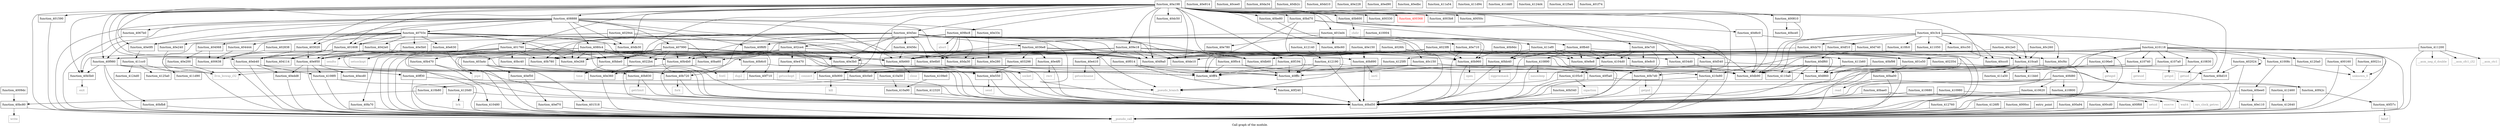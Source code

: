 digraph "Call graph of the module." {
  label="Call graph of the module.";
  node [shape=record];

  Node_function_402838 [label="{function_402838}"];
  Node_function_40bc40 [label="{function_40bc40}"];
  Node_function_409e18 [label="{function_409e18}"];
  Node_function_40bb40 [label="{function_40bb40}"];
  Node_function_40b7d0 [label="{function_40b7d0}"];
  Node_function_40bce0 [label="{function_40bce0}"];
  Node_function_40bd10 [label="{function_40bd10}"];
  Node_function_40bd50 [label="{function_40bd50}"];
  Node_function_40bd70 [label="{function_40bd70}"];
  Node_function_40a198 [label="{function_40a198}"];
  Node_function_40bc60 [label="{function_40bc60}"];
  Node_function_402944 [label="{function_402944}"];
  Node_function_402ce4 [label="{function_402ce4}"];
  Node_function_40b470 [label="{function_40b470}"];
  Node_function_40bae0 [label="{function_40bae0}"];
  Node_function_403020 [label="{function_403020}"];
  Node_function_403298 [label="{function_403298}"];
  Node_function_4034d0 [label="{function_4034d0}"];
  Node_function_4036e8 [label="{function_4036e8}"];
  Node_function_403a4c [label="{function_403a4c}"];
  Node_function_404068 [label="{function_404068}"];
  Node_function_4067b0 [label="{function_4067b0}"];
  Node_function_40b830 [label="{function_40b830}"];
  Node_function_404444 [label="{function_404444}"];
  Node_function_40b4b0 [label="{function_40b4b0}"];
  Node_function_40b540 [label="{function_40b540}"];
  Node_function_40456c [label="{function_40456c}"];
  Node_function_40b5b0 [label="{function_40b5b0}"];
  Node_function_40703c [label="{function_40703c}"];
  Node_function_40b890 [label="{function_40b890}"];
  Node_function_40b900 [label="{function_40b900}"];
  Node_function_40b600 [label="{function_40b600}"];
  Node_function_407990 [label="{function_407990}"];
  Node_function_40bbe0 [label="{function_40bbe0}"];
  Node_function_4045ec [label="{function_4045ec}"];
  Node_function_40b660 [label="{function_40b660}"];
  Node_function_40b960 [label="{function_40b960}"];
  Node_function_4080c4 [label="{function_4080c4}"];
  Node_function_40ba60 [label="{function_40ba60}"];
  Node_function_404114 [label="{function_404114}"];
  Node_function_40b6c0 [label="{function_40b6c0}"];
  Node_function_4042e0 [label="{function_4042e0}"];
  Node_function_40b720 [label="{function_40b720}"];
  Node_function_40b9dc [label="{function_40b9dc}"];
  Node_function_408888 [label="{function_408888}"];
  Node_function_409bc8 [label="{function_409bc8}"];
  Node_function_40ba00 [label="{function_40ba00}"];
  Node_function_40b780 [label="{function_40b780}"];
  Node_function_40be80 [label="{function_40be80}"];
  Node_function_40bee0 [label="{function_40bee0}"];
  Node_function_40bf98 [label="{function_40bf98}"];
  Node_function_40bfb8 [label="{function_40bfb8}"];
  Node_function_40c0e0 [label="{function_40c0e0}"];
  Node_function_40c150 [label="{function_40c150}"];
  Node_function_40c260 [label="{function_40c260}"];
  Node_function_40e8e8 [label="{function_40e8e8}"];
  Node_function_40e914 [label="{function_40e914}"];
  Node_function_40bc80 [label="{function_40bc80}"];
  Node_function_412760 [label="{function_412760}"];
  Node___asm_neg_d_double [color="gray50", fontcolor="gray50", label="{__asm_neg_d_double}"];
  Node___asm_cfc1_i32 [color="gray50", fontcolor="gray50", label="{__asm_cfc1_i32}"];
  Node___asm_ctc1 [color="gray50", fontcolor="gray50", label="{__asm_ctc1}"];
  Node_unknown_0 [color="gray50", fontcolor="gray50", label="{unknown_0}"];
  Node_pipe [color="gray50", fontcolor="gray50", label="{pipe}"];
  Node_fcntl [color="gray50", fontcolor="gray50", label="{fcntl}"];
  Node_exit [color="gray50", fontcolor="gray50", label="{exit}"];
  Node_chdir [color="gray50", fontcolor="gray50", label="{chdir}"];
  Node_close [color="gray50", fontcolor="gray50", label="{close}"];
  Node_dup2 [color="gray50", fontcolor="gray50", label="{dup2}"];
  Node_fork [color="gray50", fontcolor="gray50", label="{fork}"];
  Node_getpid [color="gray50", fontcolor="gray50", label="{getpid}"];
  Node_getrlimit [color="gray50", fontcolor="gray50", label="{getrlimit}"];
  Node_ioctl [color="gray50", fontcolor="gray50", label="{ioctl}"];
  Node_kill [color="gray50", fontcolor="gray50", label="{kill}"];
  Node_open [color="gray50", fontcolor="gray50", label="{open}"];
  Node_read [color="gray50", fontcolor="gray50", label="{read}"];
  Node_setsid [color="gray50", fontcolor="gray50", label="{setsid}"];
  Node_sigprocmask [color="gray50", fontcolor="gray50", label="{sigprocmask}"];
  Node_time [color="gray50", fontcolor="gray50", label="{time}"];
  Node_write [color="gray50", fontcolor="gray50", label="{write}"];
  Node_connect [color="gray50", fontcolor="gray50", label="{connect}"];
  Node_getsockname [color="gray50", fontcolor="gray50", label="{getsockname}"];
  Node_getsockopt [color="gray50", fontcolor="gray50", label="{getsockopt}"];
  Node_recv [color="gray50", fontcolor="gray50", label="{recv}"];
  Node_send [color="gray50", fontcolor="gray50", label="{send}"];
  Node_sendto [color="gray50", fontcolor="gray50", label="{sendto}"];
  Node_setsockopt [color="gray50", fontcolor="gray50", label="{setsockopt}"];
  Node_socket [color="gray50", fontcolor="gray50", label="{socket}"];
  Node_sigaction [color="gray50", fontcolor="gray50", label="{sigaction}"];
  Node_sys_clock_getres [color="gray50", fontcolor="gray50", label="{sys_clock_getres}"];
  Node_execve [color="gray50", fontcolor="gray50", label="{execve}"];
  Node_getegid [color="gray50", fontcolor="gray50", label="{getegid}"];
  Node_geteuid [color="gray50", fontcolor="gray50", label="{geteuid}"];
  Node_getgid [color="gray50", fontcolor="gray50", label="{getgid}"];
  Node_getuid [color="gray50", fontcolor="gray50", label="{getuid}"];
  Node_nanosleep [color="gray50", fontcolor="gray50", label="{nanosleep}"];
  Node_wait4 [color="gray50", fontcolor="gray50", label="{wait4}"];
  Node_brk [color="gray50", fontcolor="gray50", label="{brk}"];
  Node_llvm_bswap_i32 [color="gray50", fontcolor="gray50", label="{llvm_bswap_i32}"];
  Node_abort [color="gray50", fontcolor="gray50", label="{abort}"];
  Node_fabsf [color="gray50", fontcolor="gray50", label="{fabsf}"];
  Node_function_40c2e0 [label="{function_40c2e0}"];
  Node_function_40c3c4 [label="{function_40c3c4}"];
  Node_function_40cb70 [label="{function_40cb70}"];
  Node_function_40cc50 [label="{function_40cc50}"];
  Node_function_40ccc0 [label="{function_40ccc0}"];
  Node_function_40cee0 [label="{function_40cee0}"];
  Node_function_40cf4c [label="{function_40cf4c}"];
  Node_function_40d540 [label="{function_40d540}"];
  Node_function_40d6c0 [label="{function_40d6c0}"];
  Node_function_40d740 [label="{function_40d740}"];
  Node_function_40d860 [label="{function_40d860}"];
  Node_function_40d9a0 [label="{function_40d9a0}"];
  Node_function_40da30 [label="{function_40da30}"];
  Node_function_40da34 [label="{function_40da34}"];
  Node_function_40db2c [label="{function_40db2c}"];
  Node_function_40db30 [label="{function_40db30}"];
  Node_function_40db60 [label="{function_40db60}"];
  Node_function_40db90 [label="{function_40db90}"];
  Node_function_40dc50 [label="{function_40dc50}"];
  Node_function_40dd10 [label="{function_40dd10}"];
  Node_function_40de10 [label="{function_40de10}"];
  Node_function_40df10 [label="{function_40df10}"];
  Node_function_40df60 [label="{function_40df60}"];
  Node_function_40e0f0 [label="{function_40e0f0}"];
  Node_function_40e110 [label="{function_40e110}"];
  Node_function_40e150 [label="{function_40e150}"];
  Node_function_40e200 [label="{function_40e200}"];
  Node_function_40e228 [label="{function_40e228}"];
  Node_function_40e240 [label="{function_40e240}"];
  Node_function_40e268 [label="{function_40e268}"];
  Node_function_40e280 [label="{function_40e280}"];
  Node_function_40e33c [label="{function_40e33c}"];
  Node_function_40e360 [label="{function_40e360}"];
  Node_function_40e3b0 [label="{function_40e3b0}"];
  Node_function_40e410 [label="{function_40e410}"];
  Node_function_40e470 [label="{function_40e470}"];
  Node_function_40e4f0 [label="{function_40e4f0}"];
  Node_function_40e550 [label="{function_40e550}"];
  Node_function_40e5b0 [label="{function_40e5b0}"];
  Node_function_40e630 [label="{function_40e630}"];
  Node_function_40e6b0 [label="{function_40e6b0}"];
  Node_function_40e710 [label="{function_40e710}"];
  Node_function_40e780 [label="{function_40e780}"];
  Node_function_40e7c0 [label="{function_40e7c0}"];
  Node_function_40e8c0 [label="{function_40e8c0}"];
  Node_function_40e950 [label="{function_40e950}"];
  Node_function_40eb40 [label="{function_40eb40}"];
  Node_function_40ecd0 [label="{function_40ecd0}"];
  Node_function_40ed90 [label="{function_40ed90}"];
  Node_function_40edbc [label="{function_40edbc}"];
  Node_function_40edd8 [label="{function_40edd8}"];
  Node_function_40ef50 [label="{function_40ef50}"];
  Node_function_40ef70 [label="{function_40ef70}"];
  Node_function_40f014 [label="{function_40f014}"];
  Node_function_40f0c4 [label="{function_40f0c4}"];
  Node_function_40f194 [label="{function_40f194}"];
  Node_function_40f240 [label="{function_40f240}"];
  Node_function_40f37c [label="{function_40f37c}"];
  Node_function_40f42c [label="{function_40f42c}"];
  Node_function_40f5a0 [label="{function_40f5a0}"];
  Node_function_40f6f0 [label="{function_40f6f0}"];
  Node_function_40f710 [label="{function_40f710}"];
  Node_function_40f980 [label="{function_40f980}"];
  Node_function_40fa70 [label="{function_40fa70}"];
  Node_function_40fb40 [label="{function_40fb40}"];
  Node_function_40fd80 [label="{function_40fd80}"];
  Node_function_40ff30 [label="{function_40ff30}"];
  Node_function_40fff4 [label="{function_40fff4}"];
  Node_function_40fffc [label="{function_40fffc}"];
  Node_function_410004 [label="{function_410004}"];
  Node_function_41008c [label="{function_41008c}"];
  Node_function_410118 [label="{function_410118}"];
  Node_function_410480 [label="{function_410480}"];
  Node_function_4104d0 [label="{function_4104d0}"];
  Node_function_4105c0 [label="{function_4105c0}"];
  Node_function_410620 [label="{function_410620}"];
  Node_function_410680 [label="{function_410680}"];
  Node_function_4106e0 [label="{function_4106e0}"];
  Node_function_410740 [label="{function_410740}"];
  Node_function_4107a0 [label="{function_4107a0}"];
  Node_function_410800 [label="{function_410800}"];
  Node_function_410830 [label="{function_410830}"];
  Node_function_410890 [label="{function_410890}"];
  Node_function_4108f0 [label="{function_4108f0}"];
  Node_function_410980 [label="{function_410980}"];
  Node_function_4109e0 [label="{function_4109e0}"];
  Node_function_410a50 [label="{function_410a50}"];
  Node_function_410a90 [label="{function_410a90}"];
  Node_function_410b80 [label="{function_410b80}"];
  Node_function_410ca0 [label="{function_410ca0}"];
  Node_function_410e80 [label="{function_410e80}"];
  Node_function_410fc0 [label="{function_410fc0}"];
  Node_function_411050 [label="{function_411050}"];
  Node_function_4110a0 [label="{function_4110a0}"];
  Node_function_411200 [label="{function_411200}"];
  Node_function_411a50 [label="{function_411a50}"];
  Node_function_411a54 [label="{function_411a54}"];
  Node_function_411b60 [label="{function_411b60}"];
  Node_function_411bb0 [label="{function_411bb0}"];
  Node_function_411cc0 [label="{function_411cc0}"];
  Node_function_411d90 [label="{function_411d90}"];
  Node_function_411d94 [label="{function_411d94}"];
  Node_function_411dd0 [label="{function_411dd0}"];
  Node_function_411ef0 [label="{function_411ef0}"];
  Node_function_4120a0 [label="{function_4120a0}"];
  Node_function_4120d0 [label="{function_4120d0}"];
  Node_function_412140 [label="{function_412140}"];
  Node_function_412190 [label="{function_412190}"];
  Node_function_412320 [label="{function_412320}"];
  Node_function_412460 [label="{function_412460}"];
  Node_function_4124d0 [label="{function_4124d0}"];
  Node_function_4124d4 [label="{function_4124d4}"];
  Node_function_4125a0 [label="{function_4125a0}"];
  Node_function_4125a4 [label="{function_4125a4}"];
  Node_function_4125f0 [label="{function_4125f0}"];
  Node_function_412640 [label="{function_412640}"];
  Node_function_4126f0 [label="{function_4126f0}"];
  Node___pseudo_call [color="gray50", fontcolor="gray50", label="{__pseudo_call}"];
  Node___pseudo_branch [color="gray50", fontcolor="gray50", label="{__pseudo_branch}"];
  Node_function_4000cc [label="{function_4000cc}"];
  Node_function_400160 [label="{function_400160}"];
  Node_function_40021c [label="{function_40021c}"];
  Node_entry_point [label="{entry_point}"];
  Node_function_400330 [label="{function_400330}"];
  Node_function_400368 [color="red", fontcolor="red", label="{function_400368}"];
  Node_function_4003b8 [label="{function_4003b8}"];
  Node_function_40050c [label="{function_40050c}"];
  Node_function_400638 [label="{function_400638}"];
  Node_function_400810 [label="{function_400810}"];
  Node_function_4009dc [label="{function_4009dc}"];
  Node_function_400a94 [label="{function_400a94}"];
  Node_function_400cd0 [label="{function_400cd0}"];
  Node_function_400f68 [label="{function_400f68}"];
  Node_function_401518 [label="{function_401518}"];
  Node_function_401590 [label="{function_401590}"];
  Node_function_401608 [label="{function_401608}"];
  Node_function_401760 [label="{function_401760}"];
  Node_function_401bd4 [label="{function_401bd4}"];
  Node_function_401e50 [label="{function_401e50}"];
  Node_function_401f74 [label="{function_401f74}"];
  Node_function_402024 [label="{function_402024}"];
  Node_function_4022b4 [label="{function_4022b4}"];
  Node_function_402354 [label="{function_402354}"];
  Node_function_4023f8 [label="{function_4023f8}"];
  Node_function_4026fc [label="{function_4026fc}"];
  Node_function_402838 -> Node_function_400638;
  Node_function_40bc40 -> Node_function_40b720;
  Node_function_409e18 -> Node_function_40b890;
  Node_function_409e18 -> Node_function_40b660;
  Node_function_409e18 -> Node_function_40b960;
  Node_function_409e18 -> Node_function_40d9a0;
  Node_function_409e18 -> Node_function_40db60;
  Node_function_409e18 -> Node_function_40de10;
  Node_function_409e18 -> Node_function_40e268;
  Node_function_409e18 -> Node_function_40e360;
  Node_function_409e18 -> Node_function_40e3b0;
  Node_function_409e18 -> Node_function_40e410;
  Node_function_409e18 -> Node_function_40e6b0;
  Node_function_409e18 -> Node_function_401e50;
  Node_function_40bb40 -> Node_function_40bd50;
  Node_function_40bb40 -> Node_sigprocmask;
  Node_function_40b7d0 -> Node_function_40bd50;
  Node_function_40b7d0 -> Node_getpid;
  Node_function_40bd70 -> Node_function_40d540;
  Node_function_40bd70 -> Node_function_40d6c0;
  Node_function_40bd70 -> Node_function_40fff4;
  Node_function_40bd70 -> Node_function_40fffc;
  Node_function_40a198 -> Node_function_409e18;
  Node_function_40a198 -> Node_function_40b7d0;
  Node_function_40a198 -> Node_function_40bd10;
  Node_function_40a198 -> Node_function_40bd70;
  Node_function_40a198 -> Node_function_40bc60;
  Node_function_40a198 -> Node_function_403020;
  Node_function_40a198 -> Node_function_40b5b0;
  Node_function_40a198 -> Node_function_40b900;
  Node_function_40a198 -> Node_function_40b600;
  Node_function_40a198 -> Node_function_40bbe0;
  Node_function_40a198 -> Node_function_4045ec;
  Node_function_40a198 -> Node_function_40b720;
  Node_function_40a198 -> Node_function_408888;
  Node_function_40a198 -> Node_function_409bc8;
  Node_function_40a198 -> Node_function_40be80;
  Node_function_40a198 -> Node_function_40d9a0;
  Node_function_40a198 -> Node_function_40db30;
  Node_function_40a198 -> Node_function_40db60;
  Node_function_40a198 -> Node_function_40db90;
  Node_function_40a198 -> Node_function_40dc50;
  Node_function_40a198 -> Node_function_40de10;
  Node_function_40a198 -> Node_function_40e0f0;
  Node_function_40a198 -> Node_function_40e7c0;
  Node_function_40a198 -> Node_function_40e950;
  Node_function_40a198 -> Node_function_40eb40;
  Node_function_40a198 -> Node_function_40f194;
  Node_function_40a198 -> Node_function_40f980;
  Node_function_40a198 -> Node_function_40fb40;
  Node_function_40a198 -> Node___pseudo_call;
  Node_function_40a198 -> Node_function_400330;
  Node_function_40a198 -> Node_function_400368;
  Node_function_40a198 -> Node_function_4003b8;
  Node_function_40a198 -> Node_function_40050c;
  Node_function_40a198 -> Node_function_400810;
  Node_function_40a198 -> Node_function_401590;
  Node_function_40a198 -> Node_function_401608;
  Node_function_40a198 -> Node_function_401760;
  Node_function_40a198 -> Node_function_401bd4;
  Node_function_40a198 -> Node_function_401e50;
  Node_function_40bc60 -> Node___pseudo_branch;
  Node_function_402944 -> Node_function_40ba60;
  Node_function_402944 -> Node_function_40d9a0;
  Node_function_402944 -> Node___pseudo_call;
  Node_function_402944 -> Node_function_401608;
  Node_function_402ce4 -> Node_function_40bd50;
  Node_function_402ce4 -> Node_function_40b4b0;
  Node_function_402ce4 -> Node_function_40ba60;
  Node_function_402ce4 -> Node_function_40d9a0;
  Node_function_402ce4 -> Node_function_40e268;
  Node_function_402ce4 -> Node_function_40e3b0;
  Node_function_402ce4 -> Node_function_40e470;
  Node_function_402ce4 -> Node___pseudo_call;
  Node_function_402ce4 -> Node_function_4022b4;
  Node_function_40b470 -> Node_pipe;
  Node_function_40b470 -> Node_function_410480;
  Node_function_40bae0 -> Node_function_40bd50;
  Node_function_40bae0 -> Node_setsid;
  Node_function_403020 -> Node_function_40b720;
  Node_function_403020 -> Node_function_40e950;
  Node_function_403020 -> Node_function_40eb40;
  Node_function_403298 -> Node_function_40e550;
  Node_function_4034d0 -> Node_function_40db90;
  Node_function_4036e8 -> Node_function_403298;
  Node_function_4036e8 -> Node_function_4034d0;
  Node_function_4036e8 -> Node_function_40de10;
  Node_function_4036e8 -> Node_function_40e4f0;
  Node_function_4036e8 -> Node___pseudo_call;
  Node_function_403a4c -> Node_function_40e360;
  Node_function_403a4c -> Node_function_40ef50;
  Node_function_403a4c -> Node_function_401518;
  Node_function_404068 -> Node_function_40e200;
  Node_function_404068 -> Node_function_400638;
  Node_function_4067b0 -> Node___pseudo_call;
  Node_function_40b830 -> Node_function_40bd50;
  Node_function_40b830 -> Node_getrlimit;
  Node_function_404444 -> Node_function_400638;
  Node_function_40b4b0 -> Node_fcntl;
  Node_function_40b4b0 -> Node___pseudo_call;
  Node_function_40b540 -> Node_function_40bd50;
  Node_function_40456c -> Node_function_40b660;
  Node_function_40b5b0 -> Node_exit;
  Node_function_40703c -> Node_function_404068;
  Node_function_40703c -> Node_function_404444;
  Node_function_40703c -> Node_function_40bbe0;
  Node_function_40703c -> Node_function_404114;
  Node_function_40703c -> Node_function_4042e0;
  Node_function_40703c -> Node_function_40d9a0;
  Node_function_40703c -> Node_function_40db30;
  Node_function_40703c -> Node_function_40e0f0;
  Node_function_40703c -> Node_function_40e240;
  Node_function_40703c -> Node_function_40e268;
  Node_function_40703c -> Node_function_40e5b0;
  Node_function_40703c -> Node_function_40e630;
  Node_function_40703c -> Node_function_40e6b0;
  Node_function_40703c -> Node_function_400638;
  Node_function_40703c -> Node_function_401608;
  Node_function_40703c -> Node_function_4022b4;
  Node_function_40b890 -> Node_function_40bd50;
  Node_function_40b890 -> Node_ioctl;
  Node_function_40b900 -> Node_function_40bd50;
  Node_function_40b900 -> Node_kill;
  Node_function_40b600 -> Node_chdir;
  Node_function_40b600 -> Node___pseudo_call;
  Node_function_407990 -> Node_function_40bd50;
  Node_function_407990 -> Node_function_40b4b0;
  Node_function_407990 -> Node_function_40bbe0;
  Node_function_407990 -> Node_function_40b660;
  Node_function_407990 -> Node_function_40b780;
  Node_function_407990 -> Node_function_40d9a0;
  Node_function_407990 -> Node_function_40e268;
  Node_function_407990 -> Node_function_40e3b0;
  Node_function_407990 -> Node_function_40e550;
  Node_function_407990 -> Node_function_40e950;
  Node_function_407990 -> Node___pseudo_call;
  Node_function_407990 -> Node_function_4022b4;
  Node_function_40bbe0 -> Node_function_40bd50;
  Node_function_40bbe0 -> Node_time;
  Node_function_4045ec -> Node_function_40bd50;
  Node_function_4045ec -> Node_function_4034d0;
  Node_function_4045ec -> Node_function_4036e8;
  Node_function_4045ec -> Node_function_403a4c;
  Node_function_4045ec -> Node_function_40b4b0;
  Node_function_4045ec -> Node_function_40456c;
  Node_function_4045ec -> Node_function_40bbe0;
  Node_function_4045ec -> Node_function_40b780;
  Node_function_4045ec -> Node_function_40d9a0;
  Node_function_4045ec -> Node_function_40db90;
  Node_function_4045ec -> Node_function_40de10;
  Node_function_4045ec -> Node_function_40e268;
  Node_function_4045ec -> Node_function_40e3b0;
  Node_function_4045ec -> Node_function_40e550;
  Node_function_4045ec -> Node_function_40e6b0;
  Node_function_4045ec -> Node_function_40e950;
  Node_function_4045ec -> Node___pseudo_call;
  Node_function_4045ec -> Node___pseudo_branch;
  Node_function_40b660 -> Node_function_40bd50;
  Node_function_40b660 -> Node_close;
  Node_function_40b960 -> Node_function_40bd50;
  Node_function_40b960 -> Node_open;
  Node_function_4080c4 -> Node_function_40bd50;
  Node_function_4080c4 -> Node_function_40b4b0;
  Node_function_4080c4 -> Node_function_40bbe0;
  Node_function_4080c4 -> Node_function_40b660;
  Node_function_4080c4 -> Node_function_40b780;
  Node_function_4080c4 -> Node_function_40d9a0;
  Node_function_4080c4 -> Node_function_40e268;
  Node_function_4080c4 -> Node_function_40e3b0;
  Node_function_4080c4 -> Node_function_40e950;
  Node_function_4080c4 -> Node___pseudo_call;
  Node_function_4080c4 -> Node_function_4022b4;
  Node_function_40ba60 -> Node_function_40bd50;
  Node_function_40b6c0 -> Node_function_40bd50;
  Node_function_40b6c0 -> Node_dup2;
  Node_function_4042e0 -> Node_function_404114;
  Node_function_4042e0 -> Node_function_40d860;
  Node_function_4042e0 -> Node_function_40e268;
  Node_function_4042e0 -> Node_function_40e950;
  Node_function_4042e0 -> Node_function_40eb40;
  Node_function_40b720 -> Node_function_40bd50;
  Node_function_40b720 -> Node_fork;
  Node_function_40b9dc -> Node_function_40b960;
  Node_function_408888 -> Node_function_403020;
  Node_function_408888 -> Node_function_4067b0;
  Node_function_408888 -> Node_function_40b5b0;
  Node_function_408888 -> Node_function_40703c;
  Node_function_408888 -> Node_function_40b900;
  Node_function_408888 -> Node_function_407990;
  Node_function_408888 -> Node_function_40b660;
  Node_function_408888 -> Node_function_4080c4;
  Node_function_408888 -> Node_function_40da30;
  Node_function_408888 -> Node_function_40db30;
  Node_function_408888 -> Node_function_40e0f0;
  Node_function_408888 -> Node_function_40e33c;
  Node_function_408888 -> Node_function_40f6f0;
  Node_function_408888 -> Node_function_40f980;
  Node_function_408888 -> Node___pseudo_call;
  Node_function_408888 -> Node_function_401608;
  Node_function_409bc8 -> Node_function_402ce4;
  Node_function_409bc8 -> Node_function_40b660;
  Node_function_409bc8 -> Node_abort;
  Node_function_409bc8 -> Node_function_40d9a0;
  Node_function_409bc8 -> Node_function_40da30;
  Node_function_409bc8 -> Node_function_40db60;
  Node_function_409bc8 -> Node_function_40e6b0;
  Node_function_409bc8 -> Node_function_40f6f0;
  Node_function_40ba00 -> Node_read;
  Node_function_40ba00 -> Node___pseudo_call;
  Node_function_40b780 -> Node_function_40b830;
  Node_function_40be80 -> Node_function_40c150;
  Node_function_40bee0 -> Node_function_40bd50;
  Node_function_40bee0 -> Node_function_40e110;
  Node_function_40bf98 -> Node_function_40d860;
  Node_function_40bfb8 -> Node___pseudo_call;
  Node_function_40c0e0 -> Node_function_410b80;
  Node_function_40c150 -> Node_function_40fff4;
  Node_function_40c150 -> Node_function_40fffc;
  Node_function_40c150 -> Node_function_410e80;
  Node_function_40c150 -> Node___pseudo_call;
  Node_function_40c260 -> Node_function_410ca0;
  Node_function_40bc80 -> Node_write;
  Node_function_40bc80 -> Node___pseudo_call;
  Node_function_412760 -> Node___pseudo_call;
  Node_function_40c2e0 -> Node_function_40db90;
  Node_function_40c2e0 -> Node_function_410ca0;
  Node_function_40c2e0 -> Node___pseudo_call;
  Node_function_40c3c4 -> Node_function_40cb70;
  Node_function_40c3c4 -> Node_function_40cc50;
  Node_function_40c3c4 -> Node_function_40ccc0;
  Node_function_40c3c4 -> Node_function_40cf4c;
  Node_function_40c3c4 -> Node_function_40db90;
  Node_function_40c3c4 -> Node_function_40df10;
  Node_function_40c3c4 -> Node_function_410ca0;
  Node_function_40c3c4 -> Node_function_410fc0;
  Node_function_40c3c4 -> Node_function_411050;
  Node_function_40c3c4 -> Node_function_4110a0;
  Node_function_40c3c4 -> Node___pseudo_call;
  Node_function_40cb70 -> Node_function_40cf4c;
  Node_function_40cb70 -> Node_function_40d9a0;
  Node_function_40cc50 -> Node_function_40ccc0;
  Node_function_40cf4c -> Node_function_40d860;
  Node_function_40cf4c -> Node___pseudo_call;
  Node_function_40d540 -> Node_function_40c0e0;
  Node_function_40d540 -> Node_function_410e80;
  Node_function_40d540 -> Node___pseudo_call;
  Node_function_40d6c0 -> Node_function_40d740;
  Node_function_40d6c0 -> Node_function_40db90;
  Node_function_40d740 -> Node_function_410ca0;
  Node_function_40d740 -> Node_function_410e80;
  Node_function_40d740 -> Node___pseudo_call;
  Node_function_40df10 -> Node_function_40df60;
  Node_function_40df60 -> Node_function_40bd50;
  Node_function_40df60 -> Node_function_40d860;
  Node_function_40df60 -> Node_function_40db90;
  Node_function_40df60 -> Node_function_4110a0;
  Node_function_40e0f0 -> Node_function_411cc0;
  Node_function_40e110 -> Node___pseudo_call;
  Node_function_40e150 -> Node_function_40b890;
  Node_function_40e150 -> Node_function_40d9a0;
  Node_function_40e150 -> Node_function_411b60;
  Node_function_40e200 -> Node_llvm_bswap_i32;
  Node_function_40e240 -> Node_llvm_bswap_i32;
  Node_function_40e280 -> Node_llvm_bswap_i32;
  Node_function_40e280 -> Node_function_4110a0;
  Node_function_40e33c -> Node_function_40e280;
  Node_function_40e360 -> Node___pseudo_call;
  Node_function_40e3b0 -> Node_function_40bd50;
  Node_function_40e3b0 -> Node_connect;
  Node_function_40e410 -> Node_function_40bd50;
  Node_function_40e410 -> Node_getsockname;
  Node_function_40e470 -> Node_function_40bd50;
  Node_function_40e470 -> Node_getsockopt;
  Node_function_40e4f0 -> Node_function_40bd50;
  Node_function_40e4f0 -> Node_recv;
  Node_function_40e550 -> Node_function_40bd50;
  Node_function_40e550 -> Node_send;
  Node_function_40e5b0 -> Node_function_40bd50;
  Node_function_40e5b0 -> Node_sendto;
  Node_function_40e630 -> Node_function_40bd50;
  Node_function_40e630 -> Node_setsockopt;
  Node_function_40e6b0 -> Node_function_40bd50;
  Node_function_40e6b0 -> Node_socket;
  Node_function_40e710 -> Node_function_40bd50;
  Node_function_40e710 -> Node_function_40e8e8;
  Node_function_40e780 -> Node_function_40d9a0;
  Node_function_40e7c0 -> Node_function_40bd50;
  Node_function_40e7c0 -> Node_function_40e8e8;
  Node_function_40e7c0 -> Node_function_40e8c0;
  Node_function_40e7c0 -> Node_function_4104d0;
  Node_function_40e950 -> Node_function_40ecd0;
  Node_function_40e950 -> Node_function_40edd8;
  Node_function_40e950 -> Node_function_40fff4;
  Node_function_40e950 -> Node_function_4108f0;
  Node_function_40e950 -> Node___pseudo_call;
  Node_function_40eb40 -> Node_function_40edd8;
  Node_function_40eb40 -> Node_function_40fff4;
  Node_function_40eb40 -> Node_function_4108f0;
  Node_function_40eb40 -> Node___pseudo_call;
  Node_function_40edd8 -> Node___pseudo_call;
  Node_function_40ef50 -> Node_function_40ef70;
  Node_function_40ef70 -> Node___pseudo_call;
  Node_function_40f014 -> Node_function_40f240;
  Node_function_40f014 -> Node_function_40fff4;
  Node_function_40f014 -> Node_function_40fffc;
  Node_function_40f0c4 -> Node_function_40f5a0;
  Node_function_40f0c4 -> Node_function_40fff4;
  Node_function_40f0c4 -> Node_function_40fffc;
  Node_function_40f194 -> Node_function_40f42c;
  Node_function_40f194 -> Node_function_40fff4;
  Node_function_40f194 -> Node_function_40fffc;
  Node_function_40f240 -> Node_function_40bd50;
  Node_function_40f37c -> Node_fabsf;
  Node_function_40f42c -> Node_function_40f37c;
  Node_function_40f5a0 -> Node_function_40bd50;
  Node_function_40f5a0 -> Node_function_40f42c;
  Node_function_40f6f0 -> Node_function_40f710;
  Node_function_40f710 -> Node___pseudo_call;
  Node_function_40f710 -> Node___pseudo_branch;
  Node_function_40f980 -> Node_function_40b5b0;
  Node_function_40f980 -> Node_function_40bfb8;
  Node_function_40f980 -> Node_function_40ff30;
  Node_function_40f980 -> Node_function_40fff4;
  Node_function_40f980 -> Node_function_40fffc;
  Node_function_40f980 -> Node___pseudo_call;
  Node_function_40fa70 -> Node___pseudo_call;
  Node_function_40fb40 -> Node_function_40bb40;
  Node_function_40fb40 -> Node_function_40bd50;
  Node_function_40fb40 -> Node_function_40e8e8;
  Node_function_40fb40 -> Node_function_40e8c0;
  Node_function_40fb40 -> Node_function_4104d0;
  Node_function_40fb40 -> Node_function_410890;
  Node_function_40fb40 -> Node___pseudo_call;
  Node_function_40fd80 -> Node_function_40bd50;
  Node_function_40fd80 -> Node_function_410620;
  Node_function_40fd80 -> Node_function_410800;
  Node_function_40fd80 -> Node___pseudo_branch;
  Node_function_40ff30 -> Node___pseudo_call;
  Node_function_40ff30 -> Node___pseudo_branch;
  Node_function_410004 -> Node_function_40b4b0;
  Node_function_410004 -> Node_function_40b960;
  Node_function_410004 -> Node_function_411ef0;
  Node_function_41008c -> Node_function_40bee0;
  Node_function_41008c -> Node_unknown_0;
  Node_function_410118 -> Node_function_40bd50;
  Node_function_410118 -> Node_unknown_0;
  Node_function_410118 -> Node_function_40d860;
  Node_function_410118 -> Node_function_40d9a0;
  Node_function_410118 -> Node_function_40f980;
  Node_function_410118 -> Node_function_41008c;
  Node_function_410118 -> Node_function_4106e0;
  Node_function_410118 -> Node_function_410740;
  Node_function_410118 -> Node_function_4107a0;
  Node_function_410118 -> Node_function_410830;
  Node_function_410118 -> Node_function_4120a0;
  Node_function_410118 -> Node___pseudo_call;
  Node_function_410480 -> Node___pseudo_call;
  Node_function_4104d0 -> Node_function_40d860;
  Node_function_4104d0 -> Node_function_4105c0;
  Node_function_4105c0 -> Node_function_40bd50;
  Node_function_4105c0 -> Node_sigaction;
  Node_function_410620 -> Node_function_40bd50;
  Node_function_410620 -> Node_sys_clock_getres;
  Node_function_410680 -> Node_function_40bd50;
  Node_function_410680 -> Node_execve;
  Node_function_4106e0 -> Node_function_40bd50;
  Node_function_4106e0 -> Node_getegid;
  Node_function_410740 -> Node_function_40bd50;
  Node_function_410740 -> Node_geteuid;
  Node_function_4107a0 -> Node_function_40bd50;
  Node_function_4107a0 -> Node_getgid;
  Node_function_410830 -> Node_function_40bd50;
  Node_function_410830 -> Node_getuid;
  Node_function_410890 -> Node_function_40bd50;
  Node_function_410890 -> Node_nanosleep;
  Node_function_4108f0 -> Node_function_4120d0;
  Node_function_4108f0 -> Node___pseudo_call;
  Node_function_410980 -> Node_function_40bd50;
  Node_function_410980 -> Node_wait4;
  Node_function_4109e0 -> Node_function_410a90;
  Node_function_410a50 -> Node_function_410a90;
  Node_function_410a90 -> Node_function_40bd50;
  Node_function_410b80 -> Node_function_40bc80;
  Node_function_410ca0 -> Node_function_40c0e0;
  Node_function_410ca0 -> Node_function_40d860;
  Node_function_410ca0 -> Node_function_411a50;
  Node_function_410ca0 -> Node_function_411bb0;
  Node_function_410ca0 -> Node___pseudo_call;
  Node_function_410ca0 -> Node___pseudo_branch;
  Node_function_410e80 -> Node_function_40bd50;
  Node_function_410e80 -> Node___pseudo_call;
  Node_function_411200 -> Node___asm_neg_d_double;
  Node_function_411200 -> Node___asm_cfc1_i32;
  Node_function_411200 -> Node___asm_ctc1;
  Node_function_411200 -> Node_function_40d9a0;
  Node_function_411200 -> Node___pseudo_call;
  Node_function_411b60 -> Node_function_40d860;
  Node_function_411cc0 -> Node_function_411d90;
  Node_function_411cc0 -> Node_function_4124d0;
  Node_function_411cc0 -> Node_function_4125a0;
  Node_function_411ef0 -> Node_function_40bb40;
  Node_function_411ef0 -> Node_function_40e8e8;
  Node_function_411ef0 -> Node_function_40fff4;
  Node_function_411ef0 -> Node_function_4104d0;
  Node_function_411ef0 -> Node_function_4125f0;
  Node_function_411ef0 -> Node___pseudo_call;
  Node_function_4120d0 -> Node_function_40bd50;
  Node_function_4120d0 -> Node_brk;
  Node_function_412140 -> Node_function_412190;
  Node_function_412190 -> Node_function_40bd50;
  Node_function_412190 -> Node_function_40fff4;
  Node_function_412190 -> Node_function_40fffc;
  Node_function_412190 -> Node___pseudo_call;
  Node_function_412320 -> Node_function_40bd50;
  Node_function_412460 -> Node_function_412640;
  Node_function_4125f0 -> Node_function_40b7d0;
  Node_function_4125f0 -> Node_function_40b900;
  Node_function_412640 -> Node___pseudo_call;
  Node_function_4126f0 -> Node___pseudo_call;
  Node_function_4000cc -> Node___pseudo_call;
  Node_function_400160 -> Node_unknown_0;
  Node_function_400160 -> Node___pseudo_call;
  Node_function_40021c -> Node_unknown_0;
  Node_entry_point -> Node___pseudo_call;
  Node_function_400810 -> Node_function_40bce0;
  Node_function_400810 -> Node_function_40db90;
  Node_function_4009dc -> Node_function_40bc80;
  Node_function_400a94 -> Node___pseudo_call;
  Node_function_400cd0 -> Node___pseudo_call;
  Node_function_400f68 -> Node___pseudo_call;
  Node_function_401518 -> Node___pseudo_call;
  Node_function_401590 -> Node___pseudo_call;
  Node_function_401608 -> Node_function_40d9a0;
  Node_function_401608 -> Node_function_40db90;
  Node_function_401608 -> Node_function_40e550;
  Node_function_401608 -> Node_function_40e950;
  Node_function_401608 -> Node_function_40eb40;
  Node_function_401608 -> Node___pseudo_call;
  Node_function_401760 -> Node_function_40bc40;
  Node_function_401760 -> Node_function_40b470;
  Node_function_401760 -> Node_function_40b5b0;
  Node_function_401760 -> Node_function_40b660;
  Node_function_401760 -> Node_function_40b6c0;
  Node_function_401760 -> Node_function_40b780;
  Node_function_401760 -> Node_function_40d9a0;
  Node_function_401760 -> Node_function_40e950;
  Node_function_401760 -> Node_function_40fa70;
  Node_function_401760 -> Node___pseudo_call;
  Node_function_401bd4 -> Node_function_40bb40;
  Node_function_401bd4 -> Node_function_40bd50;
  Node_function_401bd4 -> Node_function_40bc60;
  Node_function_401bd4 -> Node_function_40b660;
  Node_function_401bd4 -> Node_function_40e710;
  Node_function_401bd4 -> Node_function_40e780;
  Node_function_401e50 -> Node_function_40ba00;
  Node_function_402024 -> Node_function_40bd10;
  Node_function_402024 -> Node___pseudo_call;
  Node_function_402024 -> Node_function_402024;
  Node_function_4022b4 -> Node_function_40e360;
  Node_function_402354 -> Node_function_40bd10;
  Node_function_4023f8 -> Node_function_40b660;
  Node_function_4023f8 -> Node_function_40b960;
  Node_function_4023f8 -> Node_function_40d9a0;
  Node_function_4023f8 -> Node_function_40da30;
  Node_function_4023f8 -> Node_function_40db60;
  Node_function_4023f8 -> Node_function_40db90;
  Node_function_4023f8 -> Node_function_40de10;
  Node_function_4023f8 -> Node___pseudo_call;
  Node_function_4023f8 -> Node_function_401e50;
  Node_function_4023f8 -> Node_function_402354;
  Node_function_4026fc -> Node_function_40b660;
  Node_function_4026fc -> Node_function_40b960;
  Node_function_4026fc -> Node_function_40d9a0;
  Node_function_4026fc -> Node_function_40de10;
  Node_function_4026fc -> Node_function_401e50;
  Node_function_4026fc -> Node_function_402354;
}
